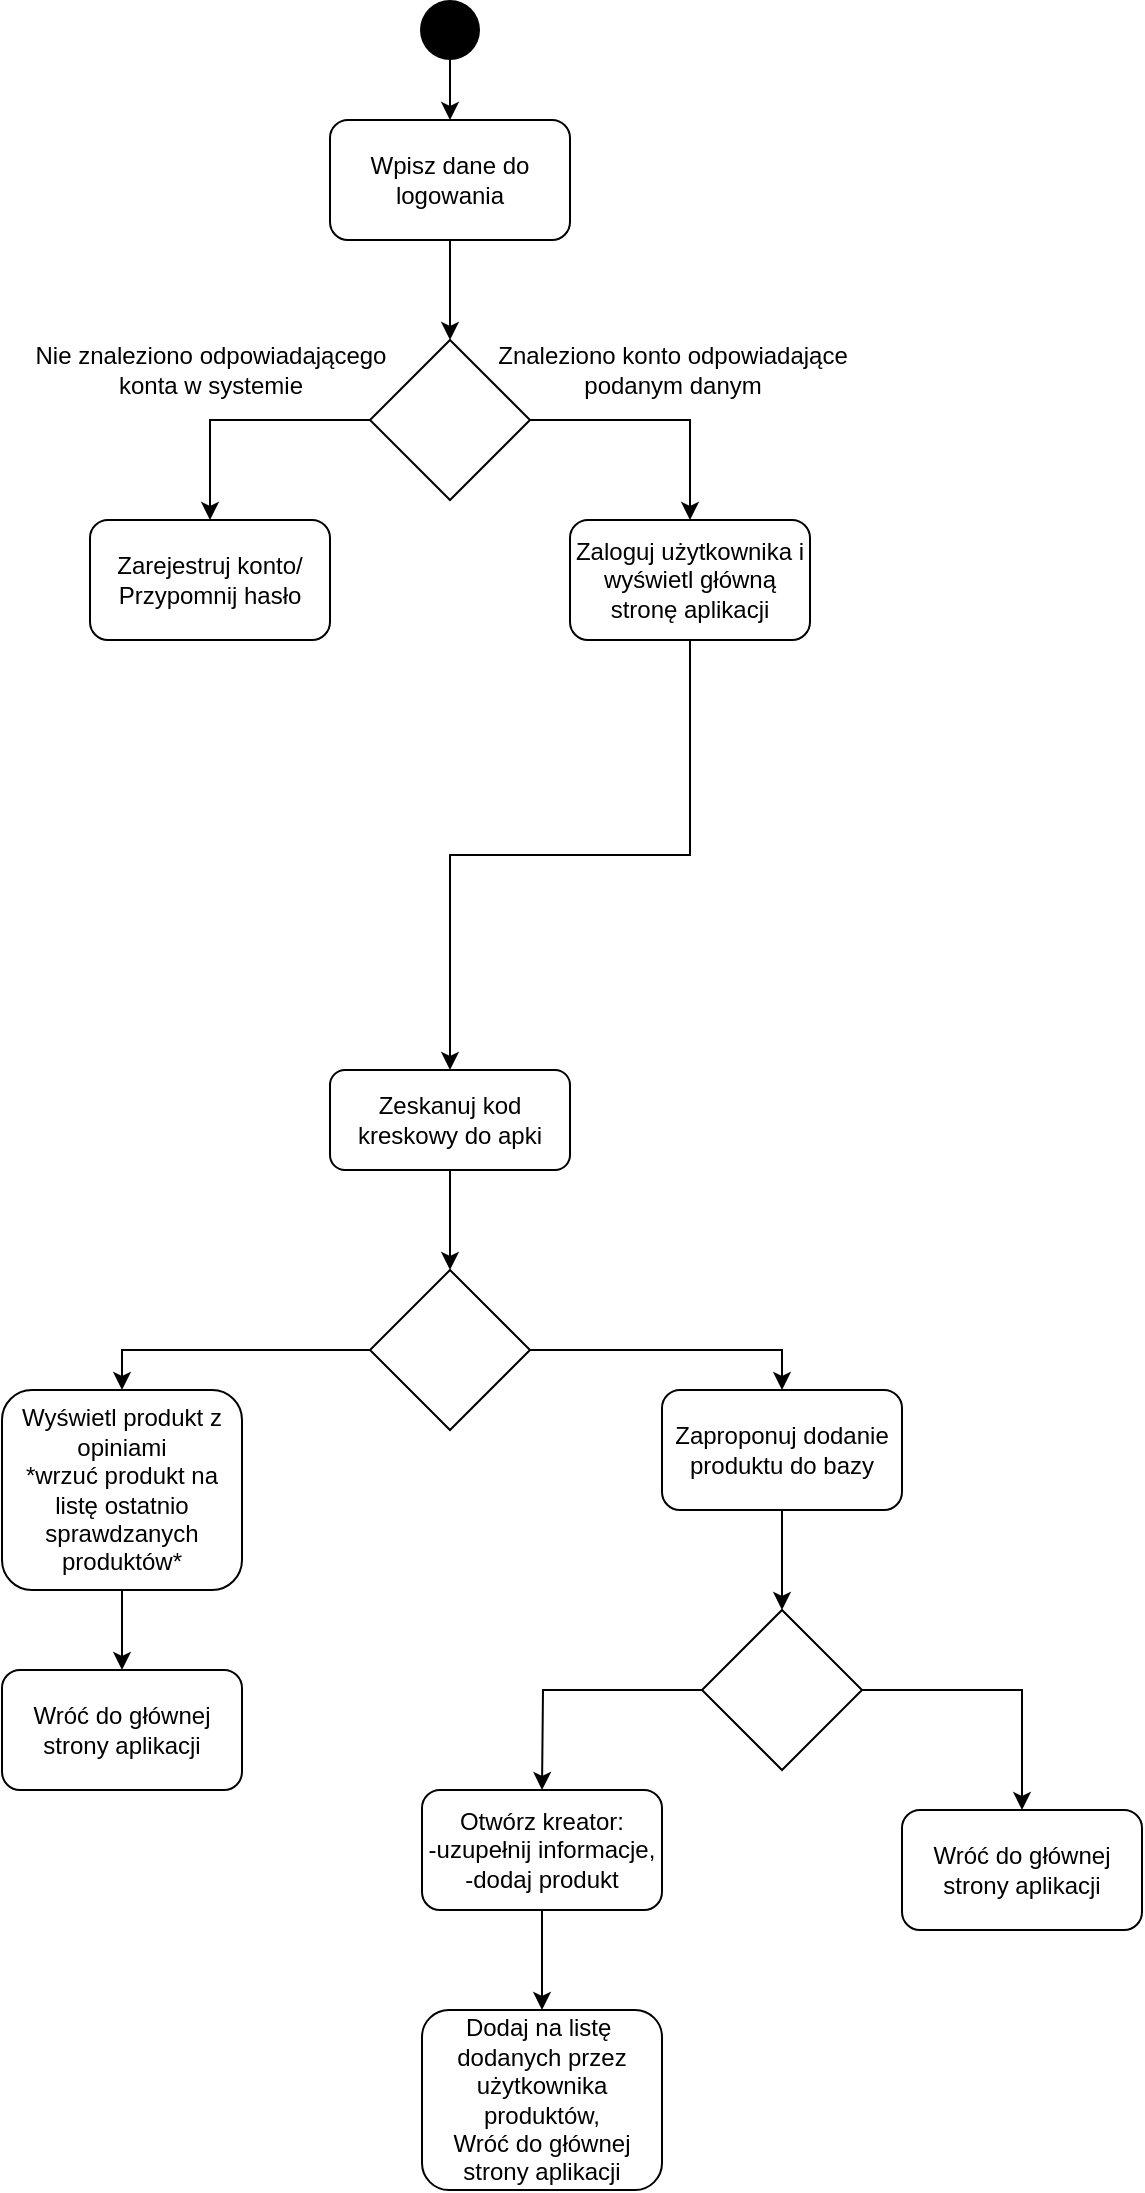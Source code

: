 <mxfile>
    <diagram id="ntWhtSKsXcW_KDS-KrBt" name="Page-1">
        <mxGraphModel dx="1046" dy="768" grid="1" gridSize="10" guides="1" tooltips="1" connect="1" arrows="1" fold="1" page="1" pageScale="1" pageWidth="827" pageHeight="1169" math="0" shadow="0">
            <root>
                <mxCell id="0"/>
                <mxCell id="1" parent="0"/>
                <mxCell id="fdRnIcjnpsSF2jpj3MEP-37" style="edgeStyle=orthogonalEdgeStyle;rounded=0;orthogonalLoop=1;jettySize=auto;html=1;exitX=0.5;exitY=1;exitDx=0;exitDy=0;entryX=0.5;entryY=0;entryDx=0;entryDy=0;" parent="1" source="fdRnIcjnpsSF2jpj3MEP-1" target="fdRnIcjnpsSF2jpj3MEP-25" edge="1">
                    <mxGeometry relative="1" as="geometry"/>
                </mxCell>
                <mxCell id="fdRnIcjnpsSF2jpj3MEP-1" value="" style="ellipse;fillColor=#000000;strokeColor=none;" parent="1" vertex="1">
                    <mxGeometry x="399" y="50" width="30" height="30" as="geometry"/>
                </mxCell>
                <mxCell id="fdRnIcjnpsSF2jpj3MEP-5" style="edgeStyle=orthogonalEdgeStyle;rounded=0;orthogonalLoop=1;jettySize=auto;html=1;exitX=0.5;exitY=1;exitDx=0;exitDy=0;entryX=0.5;entryY=0;entryDx=0;entryDy=0;" parent="1" source="fdRnIcjnpsSF2jpj3MEP-2" target="fdRnIcjnpsSF2jpj3MEP-4" edge="1">
                    <mxGeometry relative="1" as="geometry"/>
                </mxCell>
                <mxCell id="fdRnIcjnpsSF2jpj3MEP-2" value="Zeskanuj kod kreskowy do apki" style="rounded=1;whiteSpace=wrap;html=1;" parent="1" vertex="1">
                    <mxGeometry x="354" y="585" width="120" height="50" as="geometry"/>
                </mxCell>
                <mxCell id="fdRnIcjnpsSF2jpj3MEP-8" style="edgeStyle=orthogonalEdgeStyle;rounded=0;orthogonalLoop=1;jettySize=auto;html=1;exitX=1;exitY=0.5;exitDx=0;exitDy=0;entryX=0.5;entryY=0;entryDx=0;entryDy=0;" parent="1" source="fdRnIcjnpsSF2jpj3MEP-4" target="fdRnIcjnpsSF2jpj3MEP-6" edge="1">
                    <mxGeometry relative="1" as="geometry"/>
                </mxCell>
                <mxCell id="fdRnIcjnpsSF2jpj3MEP-9" style="edgeStyle=orthogonalEdgeStyle;rounded=0;orthogonalLoop=1;jettySize=auto;html=1;exitX=0;exitY=0.5;exitDx=0;exitDy=0;entryX=0.5;entryY=0;entryDx=0;entryDy=0;" parent="1" source="fdRnIcjnpsSF2jpj3MEP-4" target="fdRnIcjnpsSF2jpj3MEP-7" edge="1">
                    <mxGeometry relative="1" as="geometry"/>
                </mxCell>
                <mxCell id="fdRnIcjnpsSF2jpj3MEP-4" value="" style="rhombus;whiteSpace=wrap;html=1;" parent="1" vertex="1">
                    <mxGeometry x="374" y="685" width="80" height="80" as="geometry"/>
                </mxCell>
                <mxCell id="fdRnIcjnpsSF2jpj3MEP-12" style="edgeStyle=orthogonalEdgeStyle;rounded=0;orthogonalLoop=1;jettySize=auto;html=1;exitX=0.5;exitY=1;exitDx=0;exitDy=0;entryX=0.5;entryY=0;entryDx=0;entryDy=0;" parent="1" source="fdRnIcjnpsSF2jpj3MEP-6" target="fdRnIcjnpsSF2jpj3MEP-11" edge="1">
                    <mxGeometry relative="1" as="geometry"/>
                </mxCell>
                <mxCell id="fdRnIcjnpsSF2jpj3MEP-6" value="Zaproponuj dodanie produktu do bazy" style="rounded=1;whiteSpace=wrap;html=1;" parent="1" vertex="1">
                    <mxGeometry x="520" y="745" width="120" height="60" as="geometry"/>
                </mxCell>
                <mxCell id="fdRnIcjnpsSF2jpj3MEP-19" style="edgeStyle=orthogonalEdgeStyle;rounded=0;orthogonalLoop=1;jettySize=auto;html=1;exitX=0.5;exitY=1;exitDx=0;exitDy=0;entryX=0.5;entryY=0;entryDx=0;entryDy=0;" parent="1" source="fdRnIcjnpsSF2jpj3MEP-7" target="fdRnIcjnpsSF2jpj3MEP-18" edge="1">
                    <mxGeometry relative="1" as="geometry"/>
                </mxCell>
                <mxCell id="fdRnIcjnpsSF2jpj3MEP-7" value="Wyświetl produkt z opiniami&lt;br&gt;*wrzuć produkt na listę ostatnio sprawdzanych produktów*" style="rounded=1;whiteSpace=wrap;html=1;" parent="1" vertex="1">
                    <mxGeometry x="190" y="745" width="120" height="100" as="geometry"/>
                </mxCell>
                <mxCell id="fdRnIcjnpsSF2jpj3MEP-15" style="edgeStyle=orthogonalEdgeStyle;rounded=0;orthogonalLoop=1;jettySize=auto;html=1;exitX=1;exitY=0.5;exitDx=0;exitDy=0;" parent="1" source="fdRnIcjnpsSF2jpj3MEP-11" target="fdRnIcjnpsSF2jpj3MEP-13" edge="1">
                    <mxGeometry relative="1" as="geometry"/>
                </mxCell>
                <mxCell id="fdRnIcjnpsSF2jpj3MEP-16" style="edgeStyle=orthogonalEdgeStyle;rounded=0;orthogonalLoop=1;jettySize=auto;html=1;exitX=0;exitY=0.5;exitDx=0;exitDy=0;entryX=0.5;entryY=0;entryDx=0;entryDy=0;" parent="1" source="fdRnIcjnpsSF2jpj3MEP-11" edge="1">
                    <mxGeometry relative="1" as="geometry">
                        <mxPoint x="460" y="945" as="targetPoint"/>
                    </mxGeometry>
                </mxCell>
                <mxCell id="fdRnIcjnpsSF2jpj3MEP-11" value="" style="rhombus;whiteSpace=wrap;html=1;" parent="1" vertex="1">
                    <mxGeometry x="540" y="855" width="80" height="80" as="geometry"/>
                </mxCell>
                <mxCell id="fdRnIcjnpsSF2jpj3MEP-13" value="Wróć do głównej strony aplikacji" style="rounded=1;whiteSpace=wrap;html=1;" parent="1" vertex="1">
                    <mxGeometry x="640" y="955" width="120" height="60" as="geometry"/>
                </mxCell>
                <mxCell id="fdRnIcjnpsSF2jpj3MEP-22" style="edgeStyle=orthogonalEdgeStyle;rounded=0;orthogonalLoop=1;jettySize=auto;html=1;exitX=0.5;exitY=1;exitDx=0;exitDy=0;entryX=0.5;entryY=0;entryDx=0;entryDy=0;" parent="1" source="fdRnIcjnpsSF2jpj3MEP-17" target="fdRnIcjnpsSF2jpj3MEP-20" edge="1">
                    <mxGeometry relative="1" as="geometry"/>
                </mxCell>
                <mxCell id="fdRnIcjnpsSF2jpj3MEP-17" value="Otwórz kreator:&lt;br&gt;-uzupełnij informacje,&lt;br&gt;-dodaj produkt" style="rounded=1;whiteSpace=wrap;html=1;" parent="1" vertex="1">
                    <mxGeometry x="400" y="945" width="120" height="60" as="geometry"/>
                </mxCell>
                <mxCell id="fdRnIcjnpsSF2jpj3MEP-18" value="Wróć do głównej strony aplikacji" style="rounded=1;whiteSpace=wrap;html=1;" parent="1" vertex="1">
                    <mxGeometry x="190" y="885" width="120" height="60" as="geometry"/>
                </mxCell>
                <mxCell id="fdRnIcjnpsSF2jpj3MEP-20" value="Dodaj na listę&amp;nbsp; dodanych przez użytkownika produktów,&lt;br&gt;Wróć do głównej strony aplikacji" style="rounded=1;whiteSpace=wrap;html=1;" parent="1" vertex="1">
                    <mxGeometry x="400" y="1055" width="120" height="90" as="geometry"/>
                </mxCell>
                <mxCell id="fdRnIcjnpsSF2jpj3MEP-29" style="edgeStyle=orthogonalEdgeStyle;rounded=0;orthogonalLoop=1;jettySize=auto;html=1;exitX=0.5;exitY=1;exitDx=0;exitDy=0;entryX=0.5;entryY=0;entryDx=0;entryDy=0;" parent="1" source="fdRnIcjnpsSF2jpj3MEP-25" target="fdRnIcjnpsSF2jpj3MEP-26" edge="1">
                    <mxGeometry relative="1" as="geometry"/>
                </mxCell>
                <mxCell id="fdRnIcjnpsSF2jpj3MEP-25" value="Wpisz dane do logowania" style="rounded=1;whiteSpace=wrap;html=1;" parent="1" vertex="1">
                    <mxGeometry x="354" y="110" width="120" height="60" as="geometry"/>
                </mxCell>
                <mxCell id="fdRnIcjnpsSF2jpj3MEP-30" style="edgeStyle=orthogonalEdgeStyle;rounded=0;orthogonalLoop=1;jettySize=auto;html=1;exitX=1;exitY=0.5;exitDx=0;exitDy=0;entryX=0.5;entryY=0;entryDx=0;entryDy=0;" parent="1" source="fdRnIcjnpsSF2jpj3MEP-26" target="fdRnIcjnpsSF2jpj3MEP-28" edge="1">
                    <mxGeometry relative="1" as="geometry"/>
                </mxCell>
                <mxCell id="fdRnIcjnpsSF2jpj3MEP-31" style="edgeStyle=orthogonalEdgeStyle;rounded=0;orthogonalLoop=1;jettySize=auto;html=1;exitX=0;exitY=0.5;exitDx=0;exitDy=0;entryX=0.5;entryY=0;entryDx=0;entryDy=0;" parent="1" source="fdRnIcjnpsSF2jpj3MEP-26" target="fdRnIcjnpsSF2jpj3MEP-27" edge="1">
                    <mxGeometry relative="1" as="geometry"/>
                </mxCell>
                <mxCell id="fdRnIcjnpsSF2jpj3MEP-26" value="" style="rhombus;whiteSpace=wrap;html=1;" parent="1" vertex="1">
                    <mxGeometry x="374" y="220" width="80" height="80" as="geometry"/>
                </mxCell>
                <mxCell id="fdRnIcjnpsSF2jpj3MEP-27" value="Zarejestruj konto/&lt;br&gt;Przypomnij hasło" style="rounded=1;whiteSpace=wrap;html=1;" parent="1" vertex="1">
                    <mxGeometry x="234" y="310" width="120" height="60" as="geometry"/>
                </mxCell>
                <mxCell id="fdRnIcjnpsSF2jpj3MEP-36" style="edgeStyle=orthogonalEdgeStyle;rounded=0;orthogonalLoop=1;jettySize=auto;html=1;exitX=0.5;exitY=1;exitDx=0;exitDy=0;entryX=0.5;entryY=0;entryDx=0;entryDy=0;" parent="1" source="fdRnIcjnpsSF2jpj3MEP-28" target="fdRnIcjnpsSF2jpj3MEP-2" edge="1">
                    <mxGeometry relative="1" as="geometry"/>
                </mxCell>
                <mxCell id="fdRnIcjnpsSF2jpj3MEP-28" value="Zaloguj użytkownika i wyświetl główną&lt;br&gt;stronę aplikacji" style="rounded=1;whiteSpace=wrap;html=1;" parent="1" vertex="1">
                    <mxGeometry x="474" y="310" width="120" height="60" as="geometry"/>
                </mxCell>
                <mxCell id="fdRnIcjnpsSF2jpj3MEP-32" value="Nie znaleziono odpowiadającego &lt;br&gt;konta w systemie" style="text;html=1;align=center;verticalAlign=middle;resizable=0;points=[];autosize=1;strokeColor=none;fillColor=none;" parent="1" vertex="1">
                    <mxGeometry x="199" y="220" width="190" height="30" as="geometry"/>
                </mxCell>
                <mxCell id="fdRnIcjnpsSF2jpj3MEP-33" value="Znaleziono konto odpowiadające &lt;br&gt;podanym danym" style="text;html=1;align=center;verticalAlign=middle;resizable=0;points=[];autosize=1;strokeColor=none;fillColor=none;" parent="1" vertex="1">
                    <mxGeometry x="430" y="220" width="190" height="30" as="geometry"/>
                </mxCell>
            </root>
        </mxGraphModel>
    </diagram>
</mxfile>
